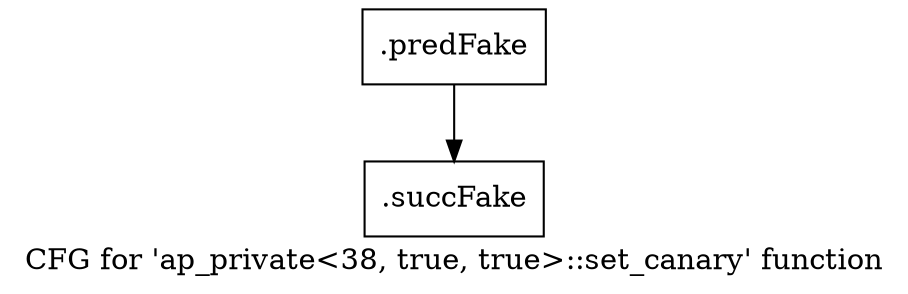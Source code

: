 digraph "CFG for 'ap_private\<38, true, true\>::set_canary' function" {
	label="CFG for 'ap_private\<38, true, true\>::set_canary' function";

	Node0x5d5cc50 [shape=record,filename="",linenumber="",label="{.predFake}"];
	Node0x5d5cc50 -> Node0x627d680[ callList="" memoryops="" filename="/mnt/xilinx/Vitis_HLS/2021.2/include/etc/ap_private.h" execusionnum="20"];
	Node0x627d680 [shape=record,filename="/mnt/xilinx/Vitis_HLS/2021.2/include/etc/ap_private.h",linenumber="1429",label="{.succFake}"];
}
